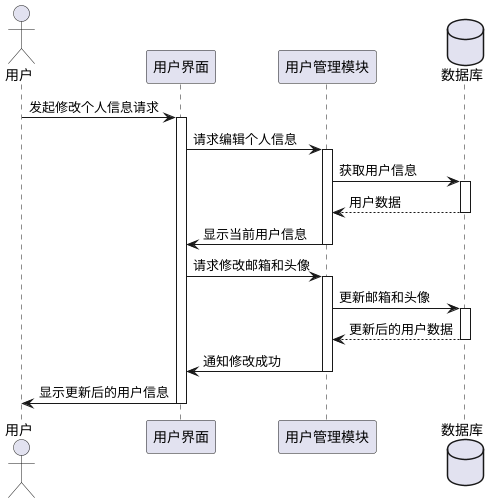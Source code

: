 @startuml
actor 用户
participant "用户界面" as UI
participant "用户管理模块" as UMM
database 数据库

用户 -> UI: 发起修改个人信息请求
activate UI

UI -> UMM: 请求编辑个人信息
activate UMM

UMM -> 数据库: 获取用户信息
activate 数据库

数据库 --> UMM: 用户数据
deactivate 数据库

UMM -> UI: 显示当前用户信息
deactivate UMM
UI -> UMM: 请求修改邮箱和头像
activate UMM

UMM -> 数据库: 更新邮箱和头像
activate 数据库

数据库 --> UMM: 更新后的用户数据
deactivate 数据库

UMM -> UI: 通知修改成功
deactivate UMM
UI -> 用户: 显示更新后的用户信息
deactivate UI

@enduml
